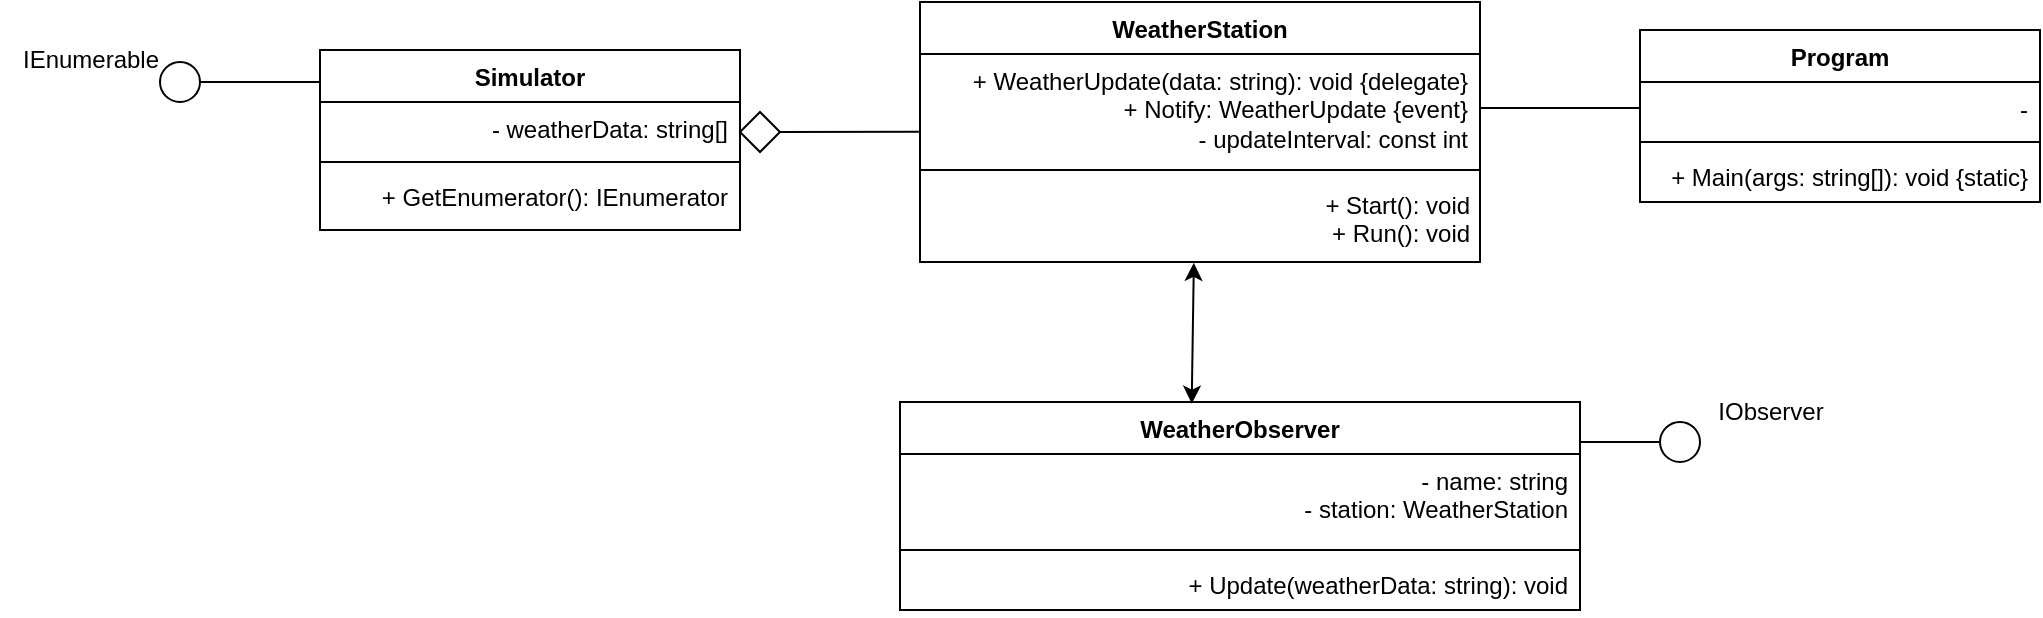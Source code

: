 <mxfile version="24.7.8">
  <diagram id="C5RBs43oDa-KdzZeNtuy" name="Page-1">
    <mxGraphModel dx="2833" dy="740" grid="1" gridSize="10" guides="1" tooltips="1" connect="1" arrows="1" fold="1" page="1" pageScale="1" pageWidth="827" pageHeight="1169" math="0" shadow="0">
      <root>
        <mxCell id="WIyWlLk6GJQsqaUBKTNV-0" />
        <mxCell id="WIyWlLk6GJQsqaUBKTNV-1" parent="WIyWlLk6GJQsqaUBKTNV-0" />
        <mxCell id="6M7mLJm22DqGj1OltR_7-0" value="Simulator" style="swimlane;fontStyle=1;align=center;verticalAlign=top;childLayout=stackLayout;horizontal=1;startSize=26;horizontalStack=0;resizeParent=1;resizeParentMax=0;resizeLast=0;collapsible=1;marginBottom=0;whiteSpace=wrap;html=1;" vertex="1" parent="WIyWlLk6GJQsqaUBKTNV-1">
          <mxGeometry x="-810" y="34" width="210" height="90" as="geometry" />
        </mxCell>
        <mxCell id="6M7mLJm22DqGj1OltR_7-1" value="- weatherData: string[]" style="text;strokeColor=none;fillColor=none;align=right;verticalAlign=top;spacingLeft=4;spacingRight=4;overflow=hidden;rotatable=0;points=[[0,0.5],[1,0.5]];portConstraint=eastwest;whiteSpace=wrap;html=1;" vertex="1" parent="6M7mLJm22DqGj1OltR_7-0">
          <mxGeometry y="26" width="210" height="26" as="geometry" />
        </mxCell>
        <mxCell id="6M7mLJm22DqGj1OltR_7-2" value="" style="line;strokeWidth=1;fillColor=none;align=left;verticalAlign=middle;spacingTop=-1;spacingLeft=3;spacingRight=3;rotatable=0;labelPosition=right;points=[];portConstraint=eastwest;strokeColor=inherit;" vertex="1" parent="6M7mLJm22DqGj1OltR_7-0">
          <mxGeometry y="52" width="210" height="8" as="geometry" />
        </mxCell>
        <mxCell id="6M7mLJm22DqGj1OltR_7-3" value="+ GetEnumerator(): IEnumerator" style="text;strokeColor=none;fillColor=none;align=right;verticalAlign=top;spacingLeft=4;spacingRight=4;overflow=hidden;rotatable=0;points=[[0,0.5],[1,0.5]];portConstraint=eastwest;whiteSpace=wrap;html=1;" vertex="1" parent="6M7mLJm22DqGj1OltR_7-0">
          <mxGeometry y="60" width="210" height="30" as="geometry" />
        </mxCell>
        <mxCell id="6M7mLJm22DqGj1OltR_7-5" value="" style="ellipse;whiteSpace=wrap;html=1;aspect=fixed;" vertex="1" parent="WIyWlLk6GJQsqaUBKTNV-1">
          <mxGeometry x="-890" y="40" width="20" height="20" as="geometry" />
        </mxCell>
        <mxCell id="6M7mLJm22DqGj1OltR_7-6" value="IEnumerable" style="text;html=1;align=center;verticalAlign=middle;resizable=0;points=[];autosize=1;strokeColor=none;fillColor=none;" vertex="1" parent="WIyWlLk6GJQsqaUBKTNV-1">
          <mxGeometry x="-970" y="24" width="90" height="30" as="geometry" />
        </mxCell>
        <mxCell id="6M7mLJm22DqGj1OltR_7-7" value="WeatherObserver" style="swimlane;fontStyle=1;align=center;verticalAlign=top;childLayout=stackLayout;horizontal=1;startSize=26;horizontalStack=0;resizeParent=1;resizeParentMax=0;resizeLast=0;collapsible=1;marginBottom=0;whiteSpace=wrap;html=1;" vertex="1" parent="WIyWlLk6GJQsqaUBKTNV-1">
          <mxGeometry x="-520" y="210" width="340" height="104" as="geometry" />
        </mxCell>
        <mxCell id="6M7mLJm22DqGj1OltR_7-8" value="- name: string&lt;div&gt;- station: WeatherStation&lt;/div&gt;" style="text;strokeColor=none;fillColor=none;align=right;verticalAlign=top;spacingLeft=4;spacingRight=4;overflow=hidden;rotatable=0;points=[[0,0.5],[1,0.5]];portConstraint=eastwest;whiteSpace=wrap;html=1;" vertex="1" parent="6M7mLJm22DqGj1OltR_7-7">
          <mxGeometry y="26" width="340" height="44" as="geometry" />
        </mxCell>
        <mxCell id="6M7mLJm22DqGj1OltR_7-9" value="" style="line;strokeWidth=1;fillColor=none;align=left;verticalAlign=middle;spacingTop=-1;spacingLeft=3;spacingRight=3;rotatable=0;labelPosition=right;points=[];portConstraint=eastwest;strokeColor=inherit;" vertex="1" parent="6M7mLJm22DqGj1OltR_7-7">
          <mxGeometry y="70" width="340" height="8" as="geometry" />
        </mxCell>
        <mxCell id="6M7mLJm22DqGj1OltR_7-10" value="+ Update(weatherData: string): void" style="text;strokeColor=none;fillColor=none;align=right;verticalAlign=top;spacingLeft=4;spacingRight=4;overflow=hidden;rotatable=0;points=[[0,0.5],[1,0.5]];portConstraint=eastwest;whiteSpace=wrap;html=1;" vertex="1" parent="6M7mLJm22DqGj1OltR_7-7">
          <mxGeometry y="78" width="340" height="26" as="geometry" />
        </mxCell>
        <mxCell id="6M7mLJm22DqGj1OltR_7-11" value="" style="ellipse;whiteSpace=wrap;html=1;aspect=fixed;" vertex="1" parent="WIyWlLk6GJQsqaUBKTNV-1">
          <mxGeometry x="-140" y="220" width="20" height="20" as="geometry" />
        </mxCell>
        <mxCell id="6M7mLJm22DqGj1OltR_7-12" value="IObserver" style="text;html=1;align=center;verticalAlign=middle;resizable=0;points=[];autosize=1;strokeColor=none;fillColor=none;" vertex="1" parent="WIyWlLk6GJQsqaUBKTNV-1">
          <mxGeometry x="-125" y="200" width="80" height="30" as="geometry" />
        </mxCell>
        <mxCell id="6M7mLJm22DqGj1OltR_7-13" value="" style="endArrow=none;html=1;rounded=0;entryX=0;entryY=0.5;entryDx=0;entryDy=0;" edge="1" parent="WIyWlLk6GJQsqaUBKTNV-1" target="6M7mLJm22DqGj1OltR_7-11">
          <mxGeometry width="50" height="50" relative="1" as="geometry">
            <mxPoint x="-180" y="230" as="sourcePoint" />
            <mxPoint x="-130" y="180" as="targetPoint" />
          </mxGeometry>
        </mxCell>
        <mxCell id="6M7mLJm22DqGj1OltR_7-15" value="WeatherStation" style="swimlane;fontStyle=1;align=center;verticalAlign=top;childLayout=stackLayout;horizontal=1;startSize=26;horizontalStack=0;resizeParent=1;resizeParentMax=0;resizeLast=0;collapsible=1;marginBottom=0;whiteSpace=wrap;html=1;" vertex="1" parent="WIyWlLk6GJQsqaUBKTNV-1">
          <mxGeometry x="-510" y="10" width="280" height="130" as="geometry" />
        </mxCell>
        <mxCell id="6M7mLJm22DqGj1OltR_7-16" value="+ WeatherUpdate(data: string): void {delegate}&lt;div&gt;+ Notify: WeatherUpdate {event}&lt;/div&gt;&lt;div&gt;- updateInterval: const int&lt;/div&gt;" style="text;strokeColor=none;fillColor=none;align=right;verticalAlign=top;spacingLeft=4;spacingRight=4;overflow=hidden;rotatable=0;points=[[0,0.5],[1,0.5]];portConstraint=eastwest;whiteSpace=wrap;html=1;" vertex="1" parent="6M7mLJm22DqGj1OltR_7-15">
          <mxGeometry y="26" width="280" height="54" as="geometry" />
        </mxCell>
        <mxCell id="6M7mLJm22DqGj1OltR_7-17" value="" style="line;strokeWidth=1;fillColor=none;align=left;verticalAlign=middle;spacingTop=-1;spacingLeft=3;spacingRight=3;rotatable=0;labelPosition=right;points=[];portConstraint=eastwest;strokeColor=inherit;" vertex="1" parent="6M7mLJm22DqGj1OltR_7-15">
          <mxGeometry y="80" width="280" height="8" as="geometry" />
        </mxCell>
        <mxCell id="6M7mLJm22DqGj1OltR_7-18" value="&lt;div style=&quot;text-align: right;&quot;&gt;&lt;span style=&quot;background-color: initial;&quot;&gt;&amp;nbsp; &amp;nbsp; &amp;nbsp; &amp;nbsp; &amp;nbsp; &amp;nbsp; &amp;nbsp; &amp;nbsp; &amp;nbsp; &amp;nbsp; &amp;nbsp; &amp;nbsp; &amp;nbsp; &amp;nbsp; &amp;nbsp; &amp;nbsp; &amp;nbsp; &amp;nbsp; &amp;nbsp; &amp;nbsp; &amp;nbsp; &amp;nbsp; &amp;nbsp; &amp;nbsp; &amp;nbsp; &amp;nbsp; &amp;nbsp; &amp;nbsp; &amp;nbsp; &amp;nbsp;+ Start(): void&lt;/span&gt;&lt;/div&gt;&lt;div style=&quot;text-align: right;&quot;&gt;+ Run(): void&lt;/div&gt;&lt;div&gt;&lt;br&gt;&lt;/div&gt;" style="text;strokeColor=none;fillColor=none;align=left;verticalAlign=top;spacingLeft=4;spacingRight=4;overflow=hidden;rotatable=0;points=[[0,0.5],[1,0.5]];portConstraint=eastwest;whiteSpace=wrap;html=1;" vertex="1" parent="6M7mLJm22DqGj1OltR_7-15">
          <mxGeometry y="88" width="280" height="42" as="geometry" />
        </mxCell>
        <mxCell id="6M7mLJm22DqGj1OltR_7-24" value="Program" style="swimlane;fontStyle=1;align=center;verticalAlign=top;childLayout=stackLayout;horizontal=1;startSize=26;horizontalStack=0;resizeParent=1;resizeParentMax=0;resizeLast=0;collapsible=1;marginBottom=0;whiteSpace=wrap;html=1;" vertex="1" parent="WIyWlLk6GJQsqaUBKTNV-1">
          <mxGeometry x="-150" y="24" width="200" height="86" as="geometry" />
        </mxCell>
        <mxCell id="6M7mLJm22DqGj1OltR_7-25" value="-" style="text;strokeColor=none;fillColor=none;align=right;verticalAlign=top;spacingLeft=4;spacingRight=4;overflow=hidden;rotatable=0;points=[[0,0.5],[1,0.5]];portConstraint=eastwest;whiteSpace=wrap;html=1;" vertex="1" parent="6M7mLJm22DqGj1OltR_7-24">
          <mxGeometry y="26" width="200" height="26" as="geometry" />
        </mxCell>
        <mxCell id="6M7mLJm22DqGj1OltR_7-26" value="" style="line;strokeWidth=1;fillColor=none;align=left;verticalAlign=middle;spacingTop=-1;spacingLeft=3;spacingRight=3;rotatable=0;labelPosition=right;points=[];portConstraint=eastwest;strokeColor=inherit;" vertex="1" parent="6M7mLJm22DqGj1OltR_7-24">
          <mxGeometry y="52" width="200" height="8" as="geometry" />
        </mxCell>
        <mxCell id="6M7mLJm22DqGj1OltR_7-27" value="+ Main(args: string[]): void {static}" style="text;strokeColor=none;fillColor=none;align=right;verticalAlign=top;spacingLeft=4;spacingRight=4;overflow=hidden;rotatable=0;points=[[0,0.5],[1,0.5]];portConstraint=eastwest;whiteSpace=wrap;html=1;" vertex="1" parent="6M7mLJm22DqGj1OltR_7-24">
          <mxGeometry y="60" width="200" height="26" as="geometry" />
        </mxCell>
        <mxCell id="6M7mLJm22DqGj1OltR_7-28" value="" style="endArrow=none;html=1;rounded=0;entryX=0;entryY=0.5;entryDx=0;entryDy=0;exitX=1;exitY=0.5;exitDx=0;exitDy=0;" edge="1" parent="WIyWlLk6GJQsqaUBKTNV-1" source="6M7mLJm22DqGj1OltR_7-16" target="6M7mLJm22DqGj1OltR_7-25">
          <mxGeometry width="50" height="50" relative="1" as="geometry">
            <mxPoint x="-240" y="90" as="sourcePoint" />
            <mxPoint x="-190" y="40" as="targetPoint" />
          </mxGeometry>
        </mxCell>
        <mxCell id="6M7mLJm22DqGj1OltR_7-30" value="" style="endArrow=classic;startArrow=classic;html=1;rounded=0;entryX=0.489;entryY=1.01;entryDx=0;entryDy=0;entryPerimeter=0;exitX=0.429;exitY=0.008;exitDx=0;exitDy=0;exitPerimeter=0;" edge="1" parent="WIyWlLk6GJQsqaUBKTNV-1" source="6M7mLJm22DqGj1OltR_7-7" target="6M7mLJm22DqGj1OltR_7-18">
          <mxGeometry width="50" height="50" relative="1" as="geometry">
            <mxPoint x="-374.14" y="210.004" as="sourcePoint" />
            <mxPoint x="-373.92" y="141.544" as="targetPoint" />
          </mxGeometry>
        </mxCell>
        <mxCell id="6M7mLJm22DqGj1OltR_7-32" value="" style="endArrow=none;html=1;rounded=0;" edge="1" parent="WIyWlLk6GJQsqaUBKTNV-1" source="6M7mLJm22DqGj1OltR_7-5">
          <mxGeometry width="50" height="50" relative="1" as="geometry">
            <mxPoint x="-860" y="100" as="sourcePoint" />
            <mxPoint x="-810" y="50" as="targetPoint" />
          </mxGeometry>
        </mxCell>
        <mxCell id="6M7mLJm22DqGj1OltR_7-33" value="" style="rhombus;whiteSpace=wrap;html=1;" vertex="1" parent="WIyWlLk6GJQsqaUBKTNV-1">
          <mxGeometry x="-600" y="65" width="20" height="20" as="geometry" />
        </mxCell>
        <mxCell id="6M7mLJm22DqGj1OltR_7-34" value="" style="endArrow=none;html=1;rounded=0;exitX=1;exitY=0.5;exitDx=0;exitDy=0;entryX=-0.002;entryY=0.719;entryDx=0;entryDy=0;entryPerimeter=0;" edge="1" parent="WIyWlLk6GJQsqaUBKTNV-1" source="6M7mLJm22DqGj1OltR_7-33" target="6M7mLJm22DqGj1OltR_7-16">
          <mxGeometry width="50" height="50" relative="1" as="geometry">
            <mxPoint x="-560" y="120" as="sourcePoint" />
            <mxPoint x="-510" y="70" as="targetPoint" />
          </mxGeometry>
        </mxCell>
      </root>
    </mxGraphModel>
  </diagram>
</mxfile>
